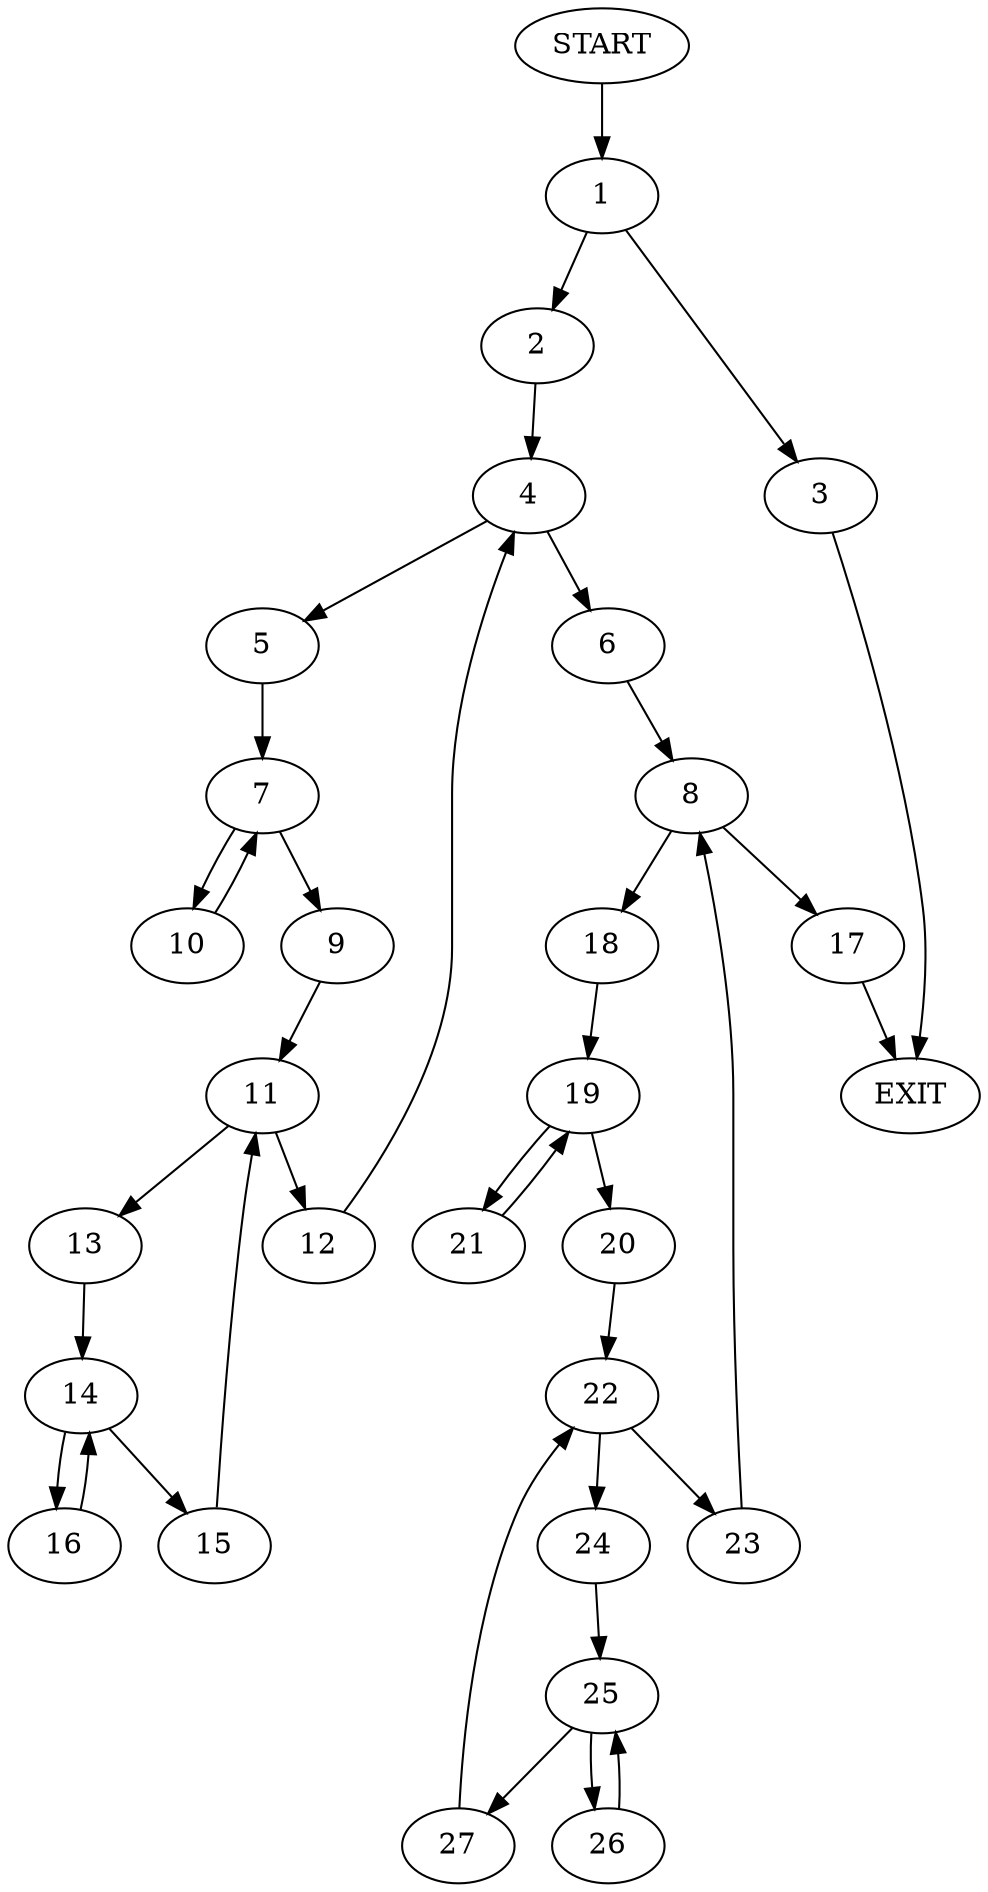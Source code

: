 digraph {
0 [label="START"]
28 [label="EXIT"]
0 -> 1
1 -> 2
1 -> 3
3 -> 28
2 -> 4
4 -> 5
4 -> 6
5 -> 7
6 -> 8
7 -> 9
7 -> 10
9 -> 11
10 -> 7
11 -> 12
11 -> 13
13 -> 14
12 -> 4
14 -> 15
14 -> 16
16 -> 14
15 -> 11
8 -> 17
8 -> 18
18 -> 19
17 -> 28
19 -> 20
19 -> 21
21 -> 19
20 -> 22
22 -> 23
22 -> 24
23 -> 8
24 -> 25
25 -> 26
25 -> 27
27 -> 22
26 -> 25
}
